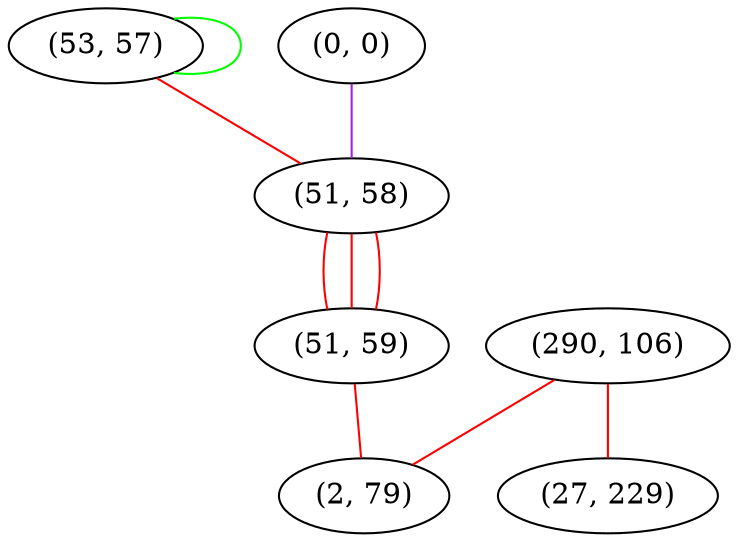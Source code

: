 graph "" {
"(53, 57)";
"(0, 0)";
"(51, 58)";
"(51, 59)";
"(290, 106)";
"(27, 229)";
"(2, 79)";
"(53, 57)" -- "(53, 57)"  [color=green, key=0, weight=2];
"(53, 57)" -- "(51, 58)"  [color=red, key=0, weight=1];
"(0, 0)" -- "(51, 58)"  [color=purple, key=0, weight=4];
"(51, 58)" -- "(51, 59)"  [color=red, key=0, weight=1];
"(51, 58)" -- "(51, 59)"  [color=red, key=1, weight=1];
"(51, 58)" -- "(51, 59)"  [color=red, key=2, weight=1];
"(51, 59)" -- "(2, 79)"  [color=red, key=0, weight=1];
"(290, 106)" -- "(2, 79)"  [color=red, key=0, weight=1];
"(290, 106)" -- "(27, 229)"  [color=red, key=0, weight=1];
}

